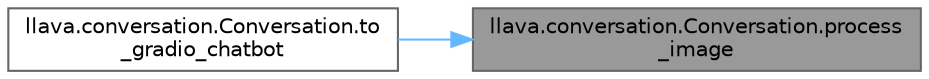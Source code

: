 digraph "llava.conversation.Conversation.process_image"
{
 // LATEX_PDF_SIZE
  bgcolor="transparent";
  edge [fontname=Helvetica,fontsize=10,labelfontname=Helvetica,labelfontsize=10];
  node [fontname=Helvetica,fontsize=10,shape=box,height=0.2,width=0.4];
  rankdir="RL";
  Node1 [id="Node000001",label="llava.conversation.Conversation.process\l_image",height=0.2,width=0.4,color="gray40", fillcolor="grey60", style="filled", fontcolor="black",tooltip=" "];
  Node1 -> Node2 [id="edge1_Node000001_Node000002",dir="back",color="steelblue1",style="solid",tooltip=" "];
  Node2 [id="Node000002",label="llava.conversation.Conversation.to\l_gradio_chatbot",height=0.2,width=0.4,color="grey40", fillcolor="white", style="filled",URL="$classllava_1_1conversation_1_1_conversation.html#acb46b7e2ce1ecd9be3892042d6676199",tooltip=" "];
}
